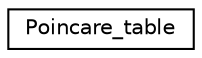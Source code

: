 digraph "Graphical Class Hierarchy"
{
  edge [fontname="Helvetica",fontsize="10",labelfontname="Helvetica",labelfontsize="10"];
  node [fontname="Helvetica",fontsize="10",shape=record];
  rankdir="LR";
  Node1 [label="Poincare_table",height=0.2,width=0.4,color="black", fillcolor="white", style="filled",URL="$classPoincare__table.html"];
}
